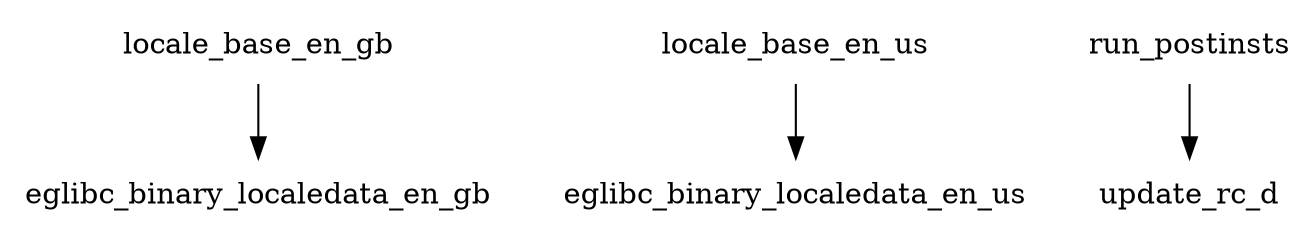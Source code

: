digraph depends {
    node [shape=plaintext]
locale_base_en_gb -> eglibc_binary_localedata_en_gb;
locale_base_en_us -> eglibc_binary_localedata_en_us;
run_postinsts -> update_rc_d;
}
